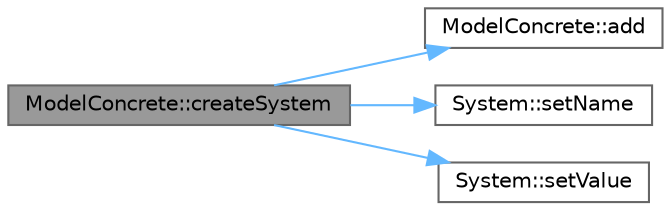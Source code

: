 digraph "ModelConcrete::createSystem"
{
 // LATEX_PDF_SIZE
  bgcolor="transparent";
  edge [fontname=Helvetica,fontsize=10,labelfontname=Helvetica,labelfontsize=10];
  node [fontname=Helvetica,fontsize=10,shape=box,height=0.2,width=0.4];
  rankdir="LR";
  Node1 [label="ModelConcrete::createSystem",height=0.2,width=0.4,color="gray40", fillcolor="grey60", style="filled", fontcolor="black",tooltip="createModel: Model Factory"];
  Node1 -> Node2 [color="steelblue1",style="solid"];
  Node2 [label="ModelConcrete::add",height=0.2,width=0.4,color="grey40", fillcolor="white", style="filled",URL="$class_model_concrete.html#ab4575e86ec5450e623f3a74d6f395be9",tooltip="Add a system to the model."];
  Node1 -> Node3 [color="steelblue1",style="solid"];
  Node3 [label="System::setName",height=0.2,width=0.4,color="grey40", fillcolor="white", style="filled",URL="$class_system.html#a3108cd4b50d2ac81daa100b627c3b188",tooltip="Set the name of a system."];
  Node1 -> Node4 [color="steelblue1",style="solid"];
  Node4 [label="System::setValue",height=0.2,width=0.4,color="grey40", fillcolor="white", style="filled",URL="$class_system.html#a5a8e1fc846e3b16838c4acaa2cbf5fcf",tooltip="Set the value contained in a system."];
}
